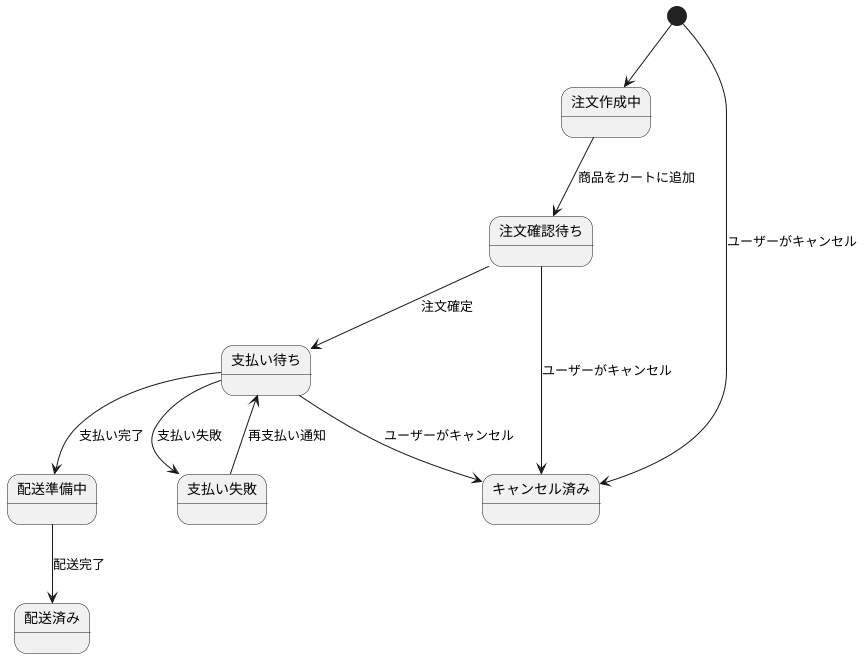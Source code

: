 @startuml

[*] --> 注文作成中

注文作成中 --> 注文確認待ち : 商品をカートに追加
注文確認待ち --> 支払い待ち : 注文確定
支払い待ち --> 配送準備中 : 支払い完了
支払い待ち --> 支払い失敗 : 支払い失敗
支払い失敗 --> 支払い待ち : 再支払い通知
配送準備中 --> 配送済み : 配送完了

[*] --> キャンセル済み : ユーザーがキャンセル
注文確認待ち --> キャンセル済み : ユーザーがキャンセル
支払い待ち --> キャンセル済み : ユーザーがキャンセル
@enduml
